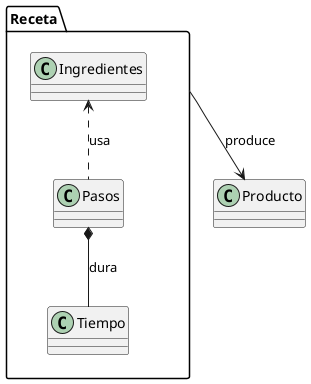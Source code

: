 @startuml
left to right direction
package Receta {
top to bottom direction

    class Ingredientes
    class Pasos
    class Tiempo

    Ingredientes <.. Pasos: usa
    Pasos *-- Tiempo: dura

}
Receta --> Producto : produce
class Producto
@enduml